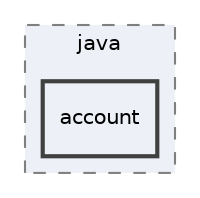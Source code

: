 digraph "src/main/java/account"
{
 // LATEX_PDF_SIZE
  edge [fontname="Helvetica",fontsize="10",labelfontname="Helvetica",labelfontsize="10"];
  node [fontname="Helvetica",fontsize="10",shape=record];
  compound=true
  subgraph clusterdir_fd3f6763802dee1ad875f6c80eac0bda {
    graph [ bgcolor="#edf0f7", pencolor="grey50", style="filled,dashed,", label="java", fontname="Helvetica", fontsize="10", URL="dir_fd3f6763802dee1ad875f6c80eac0bda.html"]
  dir_ce88fbe7b7f923471a3fa75db822a1fd [shape=box, label="account", style="filled,bold,", fillcolor="#edf0f7", color="grey25", URL="dir_ce88fbe7b7f923471a3fa75db822a1fd.html"];
  }
}
